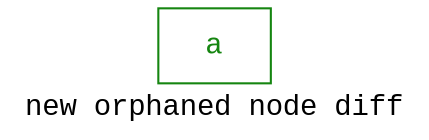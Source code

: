 digraph D {
    tooltip="new orphaned node diff";
    label="new orphaned node diff";
    bgcolor="#ffffff";
    fontcolor="#000000";
    fontname="Courier New";
    
    node1 [color="#158510",fontcolor="#158510",fontname="Courier New",shape="rectangle",tooltip="a",label="a"]
    
}
